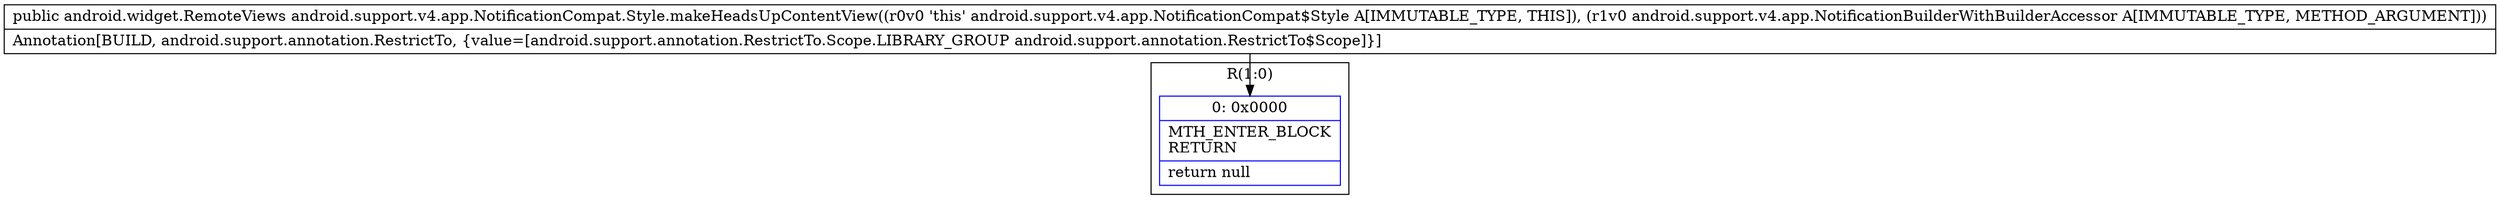 digraph "CFG forandroid.support.v4.app.NotificationCompat.Style.makeHeadsUpContentView(Landroid\/support\/v4\/app\/NotificationBuilderWithBuilderAccessor;)Landroid\/widget\/RemoteViews;" {
subgraph cluster_Region_1469098328 {
label = "R(1:0)";
node [shape=record,color=blue];
Node_0 [shape=record,label="{0\:\ 0x0000|MTH_ENTER_BLOCK\lRETURN\l|return null\l}"];
}
MethodNode[shape=record,label="{public android.widget.RemoteViews android.support.v4.app.NotificationCompat.Style.makeHeadsUpContentView((r0v0 'this' android.support.v4.app.NotificationCompat$Style A[IMMUTABLE_TYPE, THIS]), (r1v0 android.support.v4.app.NotificationBuilderWithBuilderAccessor A[IMMUTABLE_TYPE, METHOD_ARGUMENT]))  | Annotation[BUILD, android.support.annotation.RestrictTo, \{value=[android.support.annotation.RestrictTo.Scope.LIBRARY_GROUP android.support.annotation.RestrictTo$Scope]\}]\l}"];
MethodNode -> Node_0;
}

